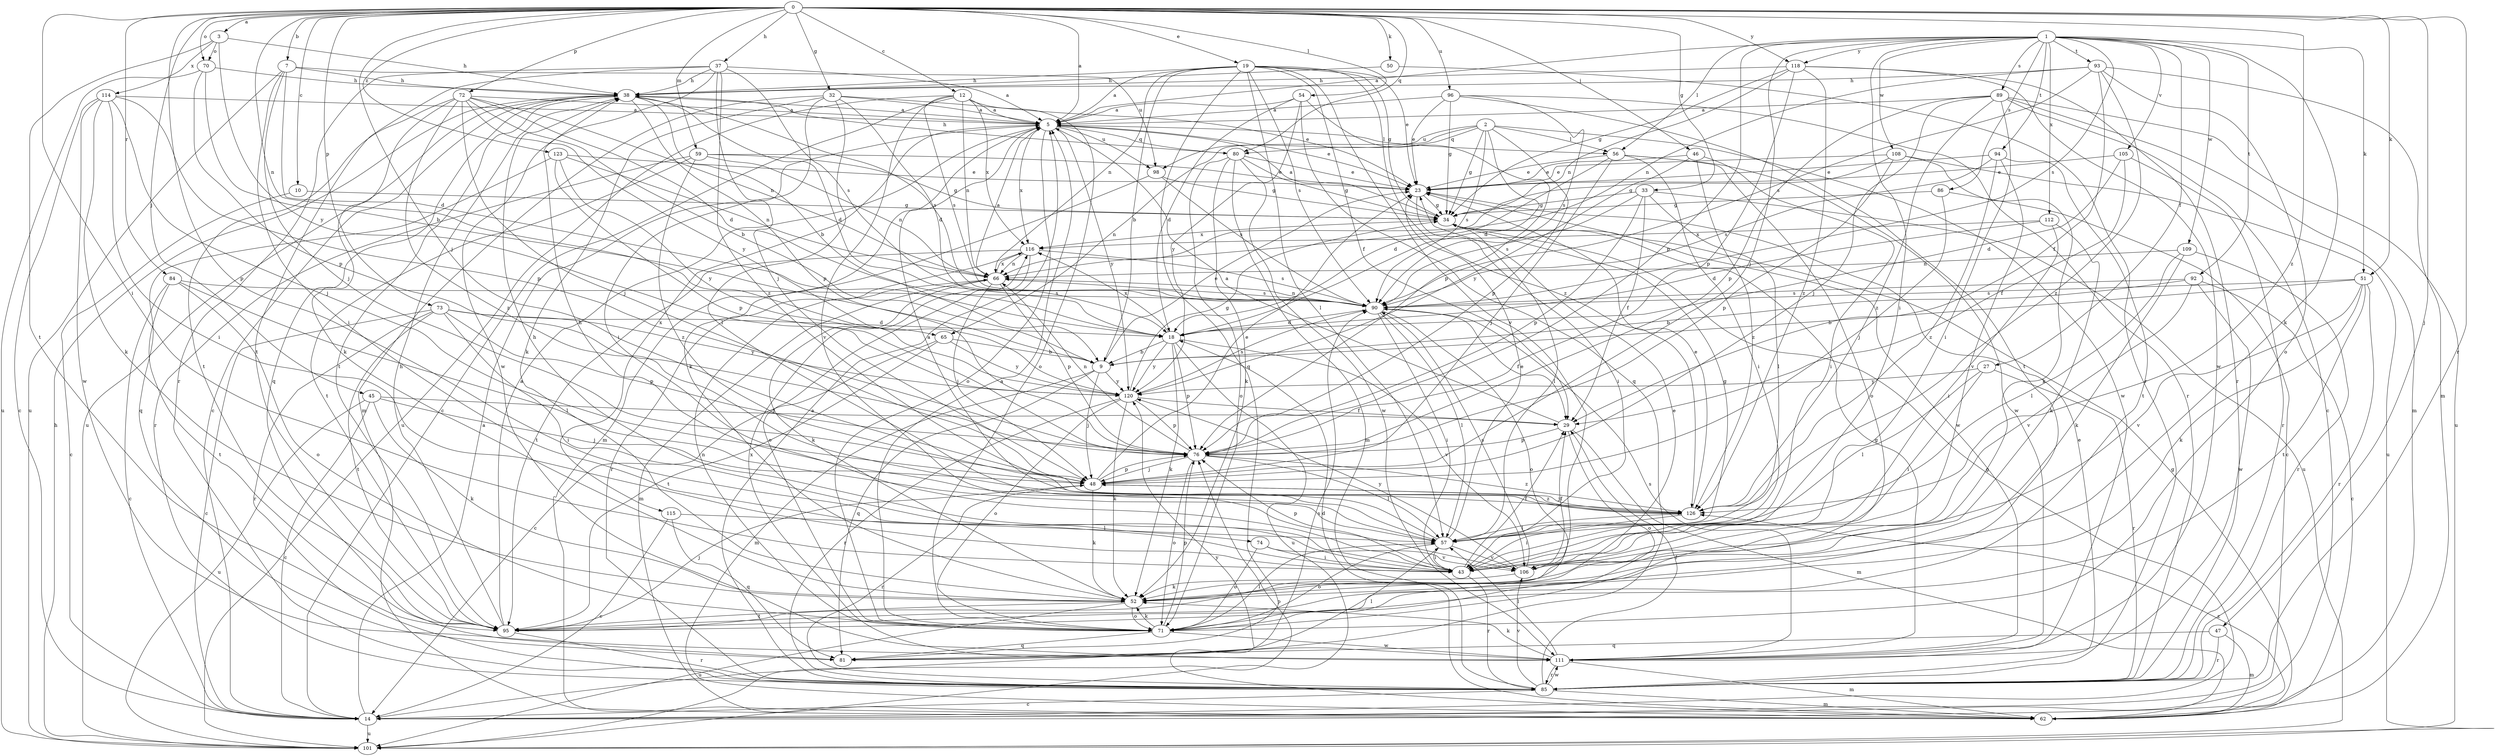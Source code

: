 strict digraph  {
0;
1;
2;
3;
5;
7;
9;
10;
12;
14;
18;
19;
23;
27;
29;
32;
33;
34;
37;
38;
43;
45;
46;
47;
48;
50;
51;
52;
54;
56;
57;
59;
62;
65;
66;
70;
71;
72;
73;
74;
76;
80;
81;
84;
85;
86;
89;
90;
92;
93;
94;
95;
96;
98;
101;
105;
106;
108;
109;
111;
112;
114;
115;
116;
118;
120;
123;
126;
0 -> 3  [label=a];
0 -> 5  [label=a];
0 -> 7  [label=b];
0 -> 10  [label=c];
0 -> 12  [label=c];
0 -> 19  [label=e];
0 -> 32  [label=g];
0 -> 33  [label=g];
0 -> 37  [label=h];
0 -> 43  [label=i];
0 -> 45  [label=j];
0 -> 46  [label=j];
0 -> 47  [label=j];
0 -> 48  [label=j];
0 -> 50  [label=k];
0 -> 51  [label=k];
0 -> 54  [label=l];
0 -> 59  [label=m];
0 -> 65  [label=n];
0 -> 70  [label=o];
0 -> 72  [label=p];
0 -> 73  [label=p];
0 -> 74  [label=p];
0 -> 80  [label=q];
0 -> 84  [label=r];
0 -> 85  [label=r];
0 -> 96  [label=u];
0 -> 118  [label=y];
0 -> 123  [label=z];
0 -> 126  [label=z];
1 -> 5  [label=a];
1 -> 27  [label=f];
1 -> 43  [label=i];
1 -> 48  [label=j];
1 -> 51  [label=k];
1 -> 52  [label=k];
1 -> 56  [label=l];
1 -> 76  [label=p];
1 -> 86  [label=s];
1 -> 89  [label=s];
1 -> 90  [label=s];
1 -> 92  [label=t];
1 -> 93  [label=t];
1 -> 94  [label=t];
1 -> 105  [label=v];
1 -> 108  [label=w];
1 -> 109  [label=w];
1 -> 112  [label=x];
1 -> 118  [label=y];
2 -> 18  [label=d];
2 -> 34  [label=g];
2 -> 56  [label=l];
2 -> 65  [label=n];
2 -> 76  [label=p];
2 -> 80  [label=q];
2 -> 90  [label=s];
2 -> 98  [label=u];
2 -> 111  [label=w];
3 -> 38  [label=h];
3 -> 70  [label=o];
3 -> 95  [label=t];
3 -> 114  [label=x];
3 -> 120  [label=y];
5 -> 23  [label=e];
5 -> 52  [label=k];
5 -> 56  [label=l];
5 -> 71  [label=o];
5 -> 80  [label=q];
5 -> 98  [label=u];
5 -> 115  [label=x];
5 -> 116  [label=x];
5 -> 120  [label=y];
7 -> 18  [label=d];
7 -> 38  [label=h];
7 -> 43  [label=i];
7 -> 48  [label=j];
7 -> 98  [label=u];
7 -> 101  [label=u];
9 -> 23  [label=e];
9 -> 48  [label=j];
9 -> 62  [label=m];
9 -> 81  [label=q];
9 -> 120  [label=y];
10 -> 14  [label=c];
10 -> 34  [label=g];
12 -> 5  [label=a];
12 -> 14  [label=c];
12 -> 66  [label=n];
12 -> 71  [label=o];
12 -> 90  [label=s];
12 -> 101  [label=u];
12 -> 106  [label=v];
12 -> 116  [label=x];
14 -> 5  [label=a];
14 -> 34  [label=g];
14 -> 90  [label=s];
14 -> 101  [label=u];
18 -> 9  [label=b];
18 -> 52  [label=k];
18 -> 76  [label=p];
18 -> 101  [label=u];
18 -> 106  [label=v];
18 -> 116  [label=x];
18 -> 120  [label=y];
19 -> 5  [label=a];
19 -> 9  [label=b];
19 -> 23  [label=e];
19 -> 29  [label=f];
19 -> 34  [label=g];
19 -> 38  [label=h];
19 -> 57  [label=l];
19 -> 66  [label=n];
19 -> 81  [label=q];
19 -> 90  [label=s];
19 -> 106  [label=v];
19 -> 126  [label=z];
23 -> 34  [label=g];
23 -> 43  [label=i];
23 -> 111  [label=w];
27 -> 43  [label=i];
27 -> 57  [label=l];
27 -> 85  [label=r];
27 -> 120  [label=y];
29 -> 5  [label=a];
29 -> 62  [label=m];
29 -> 71  [label=o];
29 -> 76  [label=p];
32 -> 5  [label=a];
32 -> 18  [label=d];
32 -> 23  [label=e];
32 -> 43  [label=i];
32 -> 52  [label=k];
32 -> 57  [label=l];
32 -> 62  [label=m];
33 -> 29  [label=f];
33 -> 34  [label=g];
33 -> 57  [label=l];
33 -> 76  [label=p];
33 -> 90  [label=s];
33 -> 101  [label=u];
34 -> 5  [label=a];
34 -> 57  [label=l];
34 -> 116  [label=x];
37 -> 5  [label=a];
37 -> 38  [label=h];
37 -> 48  [label=j];
37 -> 85  [label=r];
37 -> 90  [label=s];
37 -> 95  [label=t];
37 -> 111  [label=w];
37 -> 126  [label=z];
38 -> 5  [label=a];
38 -> 9  [label=b];
38 -> 14  [label=c];
38 -> 18  [label=d];
38 -> 76  [label=p];
38 -> 81  [label=q];
38 -> 90  [label=s];
38 -> 95  [label=t];
38 -> 101  [label=u];
43 -> 29  [label=f];
43 -> 38  [label=h];
43 -> 76  [label=p];
43 -> 85  [label=r];
45 -> 14  [label=c];
45 -> 29  [label=f];
45 -> 48  [label=j];
45 -> 52  [label=k];
45 -> 101  [label=u];
46 -> 23  [label=e];
46 -> 43  [label=i];
46 -> 120  [label=y];
46 -> 126  [label=z];
47 -> 62  [label=m];
47 -> 81  [label=q];
47 -> 85  [label=r];
48 -> 23  [label=e];
48 -> 52  [label=k];
48 -> 76  [label=p];
48 -> 85  [label=r];
48 -> 126  [label=z];
50 -> 38  [label=h];
50 -> 85  [label=r];
51 -> 9  [label=b];
51 -> 52  [label=k];
51 -> 85  [label=r];
51 -> 90  [label=s];
51 -> 95  [label=t];
51 -> 106  [label=v];
52 -> 71  [label=o];
52 -> 95  [label=t];
52 -> 101  [label=u];
54 -> 5  [label=a];
54 -> 18  [label=d];
54 -> 76  [label=p];
54 -> 81  [label=q];
54 -> 120  [label=y];
56 -> 18  [label=d];
56 -> 23  [label=e];
56 -> 43  [label=i];
56 -> 48  [label=j];
56 -> 71  [label=o];
56 -> 111  [label=w];
57 -> 5  [label=a];
57 -> 23  [label=e];
57 -> 34  [label=g];
57 -> 38  [label=h];
57 -> 43  [label=i];
57 -> 71  [label=o];
57 -> 106  [label=v];
59 -> 23  [label=e];
59 -> 34  [label=g];
59 -> 66  [label=n];
59 -> 85  [label=r];
59 -> 95  [label=t];
59 -> 126  [label=z];
62 -> 34  [label=g];
62 -> 120  [label=y];
62 -> 126  [label=z];
65 -> 9  [label=b];
65 -> 14  [label=c];
65 -> 95  [label=t];
65 -> 120  [label=y];
66 -> 5  [label=a];
66 -> 48  [label=j];
66 -> 52  [label=k];
66 -> 62  [label=m];
66 -> 76  [label=p];
66 -> 90  [label=s];
66 -> 116  [label=x];
70 -> 9  [label=b];
70 -> 38  [label=h];
70 -> 76  [label=p];
70 -> 101  [label=u];
71 -> 5  [label=a];
71 -> 52  [label=k];
71 -> 57  [label=l];
71 -> 66  [label=n];
71 -> 76  [label=p];
71 -> 81  [label=q];
71 -> 111  [label=w];
72 -> 5  [label=a];
72 -> 9  [label=b];
72 -> 18  [label=d];
72 -> 48  [label=j];
72 -> 52  [label=k];
72 -> 66  [label=n];
72 -> 95  [label=t];
72 -> 120  [label=y];
72 -> 126  [label=z];
73 -> 14  [label=c];
73 -> 18  [label=d];
73 -> 43  [label=i];
73 -> 76  [label=p];
73 -> 85  [label=r];
73 -> 95  [label=t];
73 -> 120  [label=y];
74 -> 43  [label=i];
74 -> 71  [label=o];
74 -> 106  [label=v];
76 -> 48  [label=j];
76 -> 57  [label=l];
76 -> 66  [label=n];
76 -> 71  [label=o];
76 -> 126  [label=z];
80 -> 23  [label=e];
80 -> 34  [label=g];
80 -> 38  [label=h];
80 -> 52  [label=k];
80 -> 62  [label=m];
80 -> 71  [label=o];
80 -> 111  [label=w];
81 -> 57  [label=l];
84 -> 14  [label=c];
84 -> 57  [label=l];
84 -> 71  [label=o];
84 -> 90  [label=s];
84 -> 95  [label=t];
85 -> 5  [label=a];
85 -> 14  [label=c];
85 -> 18  [label=d];
85 -> 23  [label=e];
85 -> 29  [label=f];
85 -> 62  [label=m];
85 -> 106  [label=v];
85 -> 111  [label=w];
86 -> 14  [label=c];
86 -> 34  [label=g];
86 -> 48  [label=j];
89 -> 5  [label=a];
89 -> 14  [label=c];
89 -> 43  [label=i];
89 -> 48  [label=j];
89 -> 62  [label=m];
89 -> 76  [label=p];
89 -> 101  [label=u];
89 -> 126  [label=z];
90 -> 18  [label=d];
90 -> 29  [label=f];
90 -> 43  [label=i];
90 -> 57  [label=l];
90 -> 66  [label=n];
90 -> 71  [label=o];
92 -> 9  [label=b];
92 -> 14  [label=c];
92 -> 90  [label=s];
92 -> 106  [label=v];
92 -> 111  [label=w];
93 -> 29  [label=f];
93 -> 38  [label=h];
93 -> 62  [label=m];
93 -> 66  [label=n];
93 -> 71  [label=o];
93 -> 90  [label=s];
93 -> 126  [label=z];
94 -> 23  [label=e];
94 -> 90  [label=s];
94 -> 95  [label=t];
94 -> 106  [label=v];
94 -> 126  [label=z];
95 -> 5  [label=a];
95 -> 23  [label=e];
95 -> 38  [label=h];
95 -> 48  [label=j];
95 -> 85  [label=r];
96 -> 5  [label=a];
96 -> 23  [label=e];
96 -> 34  [label=g];
96 -> 85  [label=r];
96 -> 90  [label=s];
96 -> 95  [label=t];
98 -> 34  [label=g];
98 -> 62  [label=m];
98 -> 90  [label=s];
101 -> 38  [label=h];
101 -> 76  [label=p];
105 -> 18  [label=d];
105 -> 23  [label=e];
105 -> 29  [label=f];
105 -> 85  [label=r];
106 -> 29  [label=f];
106 -> 52  [label=k];
106 -> 90  [label=s];
106 -> 120  [label=y];
108 -> 23  [label=e];
108 -> 34  [label=g];
108 -> 52  [label=k];
108 -> 76  [label=p];
108 -> 101  [label=u];
109 -> 52  [label=k];
109 -> 57  [label=l];
109 -> 66  [label=n];
109 -> 85  [label=r];
111 -> 34  [label=g];
111 -> 52  [label=k];
111 -> 57  [label=l];
111 -> 62  [label=m];
111 -> 85  [label=r];
111 -> 90  [label=s];
111 -> 116  [label=x];
112 -> 18  [label=d];
112 -> 43  [label=i];
112 -> 52  [label=k];
112 -> 116  [label=x];
114 -> 5  [label=a];
114 -> 14  [label=c];
114 -> 43  [label=i];
114 -> 48  [label=j];
114 -> 52  [label=k];
114 -> 76  [label=p];
114 -> 111  [label=w];
115 -> 14  [label=c];
115 -> 57  [label=l];
115 -> 81  [label=q];
116 -> 66  [label=n];
116 -> 71  [label=o];
116 -> 85  [label=r];
116 -> 90  [label=s];
116 -> 95  [label=t];
118 -> 34  [label=g];
118 -> 38  [label=h];
118 -> 66  [label=n];
118 -> 76  [label=p];
118 -> 85  [label=r];
118 -> 111  [label=w];
118 -> 126  [label=z];
120 -> 29  [label=f];
120 -> 34  [label=g];
120 -> 52  [label=k];
120 -> 71  [label=o];
120 -> 76  [label=p];
120 -> 85  [label=r];
120 -> 90  [label=s];
123 -> 23  [label=e];
123 -> 66  [label=n];
123 -> 76  [label=p];
123 -> 81  [label=q];
123 -> 120  [label=y];
126 -> 23  [label=e];
126 -> 43  [label=i];
126 -> 48  [label=j];
126 -> 57  [label=l];
}
